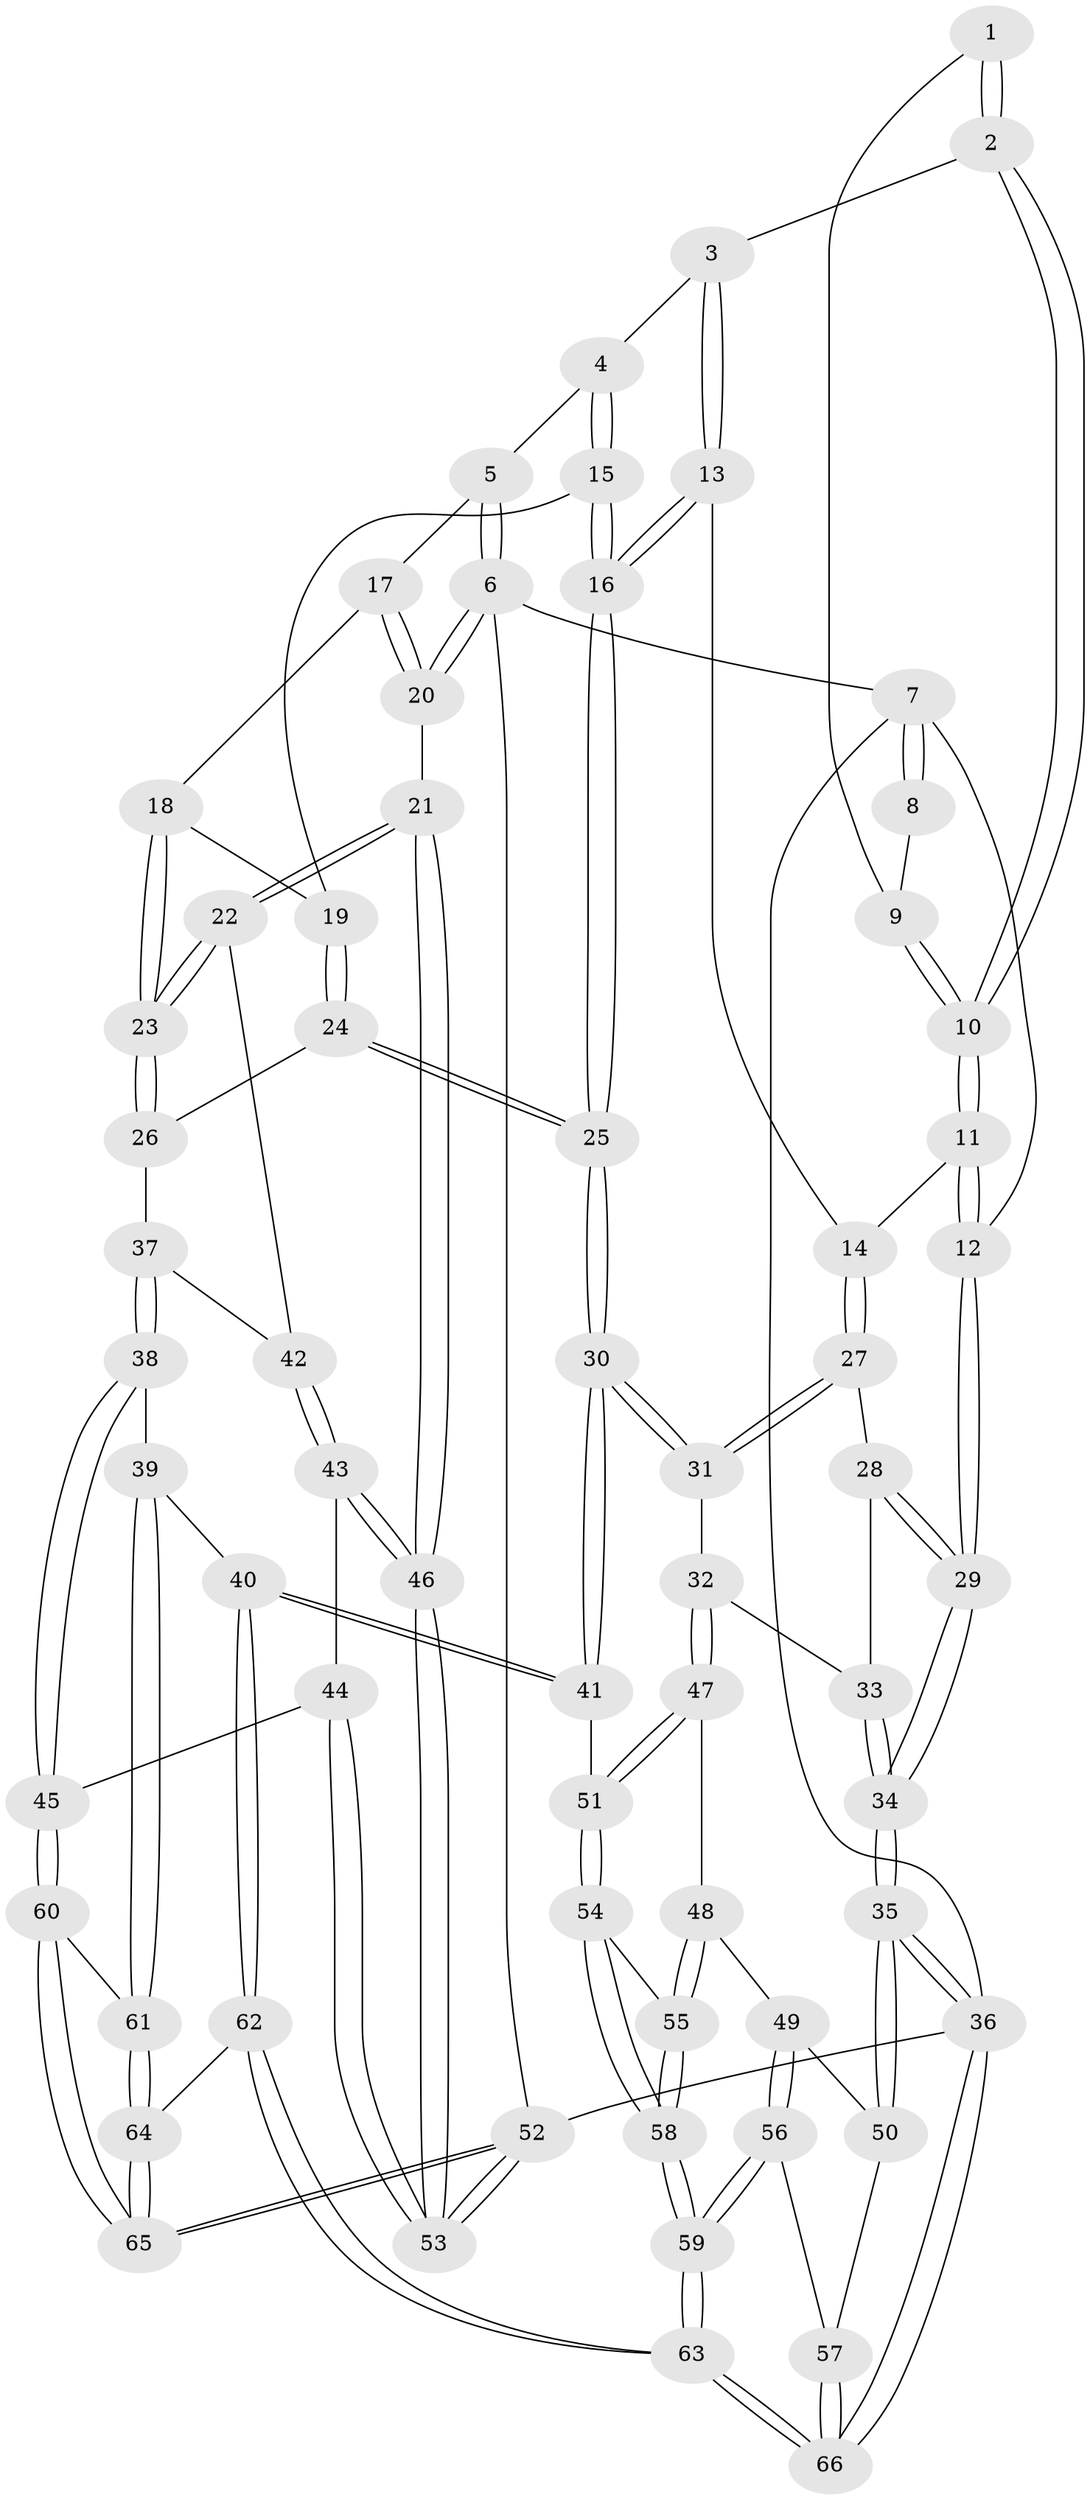 // Generated by graph-tools (version 1.1) at 2025/03/03/09/25 03:03:19]
// undirected, 66 vertices, 162 edges
graph export_dot {
graph [start="1"]
  node [color=gray90,style=filled];
  1 [pos="+0.3846273358629903+0"];
  2 [pos="+0.5741281639423655+0.0448273842641623"];
  3 [pos="+0.5896729682115375+0.0475482899191931"];
  4 [pos="+0.5999191957419804+0.046564326473115175"];
  5 [pos="+0.9739416557260654+0"];
  6 [pos="+1+0"];
  7 [pos="+0+0"];
  8 [pos="+0.022422290001021698+0"];
  9 [pos="+0.28021607356147377+0.1960883003477011"];
  10 [pos="+0.2991692685237922+0.2518987308034576"];
  11 [pos="+0.2432768059518075+0.3605333830791384"];
  12 [pos="+0+0"];
  13 [pos="+0.4538057472087147+0.3285694962954704"];
  14 [pos="+0.24967156398527277+0.3818095732851105"];
  15 [pos="+0.6786432559351776+0.2291181369993144"];
  16 [pos="+0.5554062009580739+0.46853920449984665"];
  17 [pos="+0.8958502813888112+0.29666597140608303"];
  18 [pos="+0.8708403189556285+0.3208383783908692"];
  19 [pos="+0.8050111691785881+0.33777392545572"];
  20 [pos="+1+0.1908691280874849"];
  21 [pos="+1+0.5217848304988244"];
  22 [pos="+1+0.5217231514023284"];
  23 [pos="+1+0.4970372787067532"];
  24 [pos="+0.786924768724065+0.4800286303008603"];
  25 [pos="+0.5559750161657019+0.5057965929335254"];
  26 [pos="+0.7873124510685573+0.4806357687446759"];
  27 [pos="+0.247729088649209+0.3989475770798154"];
  28 [pos="+0.1779382302373515+0.440749514764841"];
  29 [pos="+0+0.37652114875039916"];
  30 [pos="+0.47740973484218246+0.6277045428035649"];
  31 [pos="+0.342043985871139+0.5382281678448664"];
  32 [pos="+0.16676844967713192+0.666809943672272"];
  33 [pos="+0.09575730745455702+0.5588215673572512"];
  34 [pos="+0+0.6082893959903019"];
  35 [pos="+0+0.6660164960009299"];
  36 [pos="+0+1"];
  37 [pos="+0.7946257029558468+0.5215978528321259"];
  38 [pos="+0.7115987433850897+0.7271311202918778"];
  39 [pos="+0.595133223720935+0.717720489076125"];
  40 [pos="+0.48701799387383066+0.6700971527757744"];
  41 [pos="+0.4867744215089392+0.6698645663088449"];
  42 [pos="+0.9241572641790725+0.6328922505886185"];
  43 [pos="+0.8864887504993456+0.7222339617677326"];
  44 [pos="+0.8360542417897553+0.7848523070329589"];
  45 [pos="+0.7895836490734931+0.7784679413689244"];
  46 [pos="+1+0.7497177207482209"];
  47 [pos="+0.16319344551235948+0.6960142709771638"];
  48 [pos="+0.11203512409357018+0.7628491890959272"];
  49 [pos="+0.10681880211036487+0.7637359356974466"];
  50 [pos="+0+0.7339344545828552"];
  51 [pos="+0.3603759352476986+0.7573489263725183"];
  52 [pos="+1+1"];
  53 [pos="+1+1"];
  54 [pos="+0.3449219364176836+0.7814004852542461"];
  55 [pos="+0.12271381441808504+0.7739594544278525"];
  56 [pos="+0.07254795030958917+0.8657542435905239"];
  57 [pos="+0.030615328312119588+0.9011485480405297"];
  58 [pos="+0.2587524159063711+0.9386859452750553"];
  59 [pos="+0.2587180791383974+1"];
  60 [pos="+0.7369348874307436+0.8850002606611249"];
  61 [pos="+0.6231510633016898+0.9578086958691474"];
  62 [pos="+0.47347226583860863+1"];
  63 [pos="+0.26432610248598487+1"];
  64 [pos="+0.5491011970599438+1"];
  65 [pos="+0.867243759861217+1"];
  66 [pos="+0+1"];
  1 -- 2;
  1 -- 2;
  1 -- 9;
  2 -- 3;
  2 -- 10;
  2 -- 10;
  3 -- 4;
  3 -- 13;
  3 -- 13;
  4 -- 5;
  4 -- 15;
  4 -- 15;
  5 -- 6;
  5 -- 6;
  5 -- 17;
  6 -- 7;
  6 -- 20;
  6 -- 20;
  6 -- 52;
  7 -- 8;
  7 -- 8;
  7 -- 12;
  7 -- 36;
  8 -- 9;
  9 -- 10;
  9 -- 10;
  10 -- 11;
  10 -- 11;
  11 -- 12;
  11 -- 12;
  11 -- 14;
  12 -- 29;
  12 -- 29;
  13 -- 14;
  13 -- 16;
  13 -- 16;
  14 -- 27;
  14 -- 27;
  15 -- 16;
  15 -- 16;
  15 -- 19;
  16 -- 25;
  16 -- 25;
  17 -- 18;
  17 -- 20;
  17 -- 20;
  18 -- 19;
  18 -- 23;
  18 -- 23;
  19 -- 24;
  19 -- 24;
  20 -- 21;
  21 -- 22;
  21 -- 22;
  21 -- 46;
  21 -- 46;
  22 -- 23;
  22 -- 23;
  22 -- 42;
  23 -- 26;
  23 -- 26;
  24 -- 25;
  24 -- 25;
  24 -- 26;
  25 -- 30;
  25 -- 30;
  26 -- 37;
  27 -- 28;
  27 -- 31;
  27 -- 31;
  28 -- 29;
  28 -- 29;
  28 -- 33;
  29 -- 34;
  29 -- 34;
  30 -- 31;
  30 -- 31;
  30 -- 41;
  30 -- 41;
  31 -- 32;
  32 -- 33;
  32 -- 47;
  32 -- 47;
  33 -- 34;
  33 -- 34;
  34 -- 35;
  34 -- 35;
  35 -- 36;
  35 -- 36;
  35 -- 50;
  35 -- 50;
  36 -- 66;
  36 -- 66;
  36 -- 52;
  37 -- 38;
  37 -- 38;
  37 -- 42;
  38 -- 39;
  38 -- 45;
  38 -- 45;
  39 -- 40;
  39 -- 61;
  39 -- 61;
  40 -- 41;
  40 -- 41;
  40 -- 62;
  40 -- 62;
  41 -- 51;
  42 -- 43;
  42 -- 43;
  43 -- 44;
  43 -- 46;
  43 -- 46;
  44 -- 45;
  44 -- 53;
  44 -- 53;
  45 -- 60;
  45 -- 60;
  46 -- 53;
  46 -- 53;
  47 -- 48;
  47 -- 51;
  47 -- 51;
  48 -- 49;
  48 -- 55;
  48 -- 55;
  49 -- 50;
  49 -- 56;
  49 -- 56;
  50 -- 57;
  51 -- 54;
  51 -- 54;
  52 -- 53;
  52 -- 53;
  52 -- 65;
  52 -- 65;
  54 -- 55;
  54 -- 58;
  54 -- 58;
  55 -- 58;
  55 -- 58;
  56 -- 57;
  56 -- 59;
  56 -- 59;
  57 -- 66;
  57 -- 66;
  58 -- 59;
  58 -- 59;
  59 -- 63;
  59 -- 63;
  60 -- 61;
  60 -- 65;
  60 -- 65;
  61 -- 64;
  61 -- 64;
  62 -- 63;
  62 -- 63;
  62 -- 64;
  63 -- 66;
  63 -- 66;
  64 -- 65;
  64 -- 65;
}
